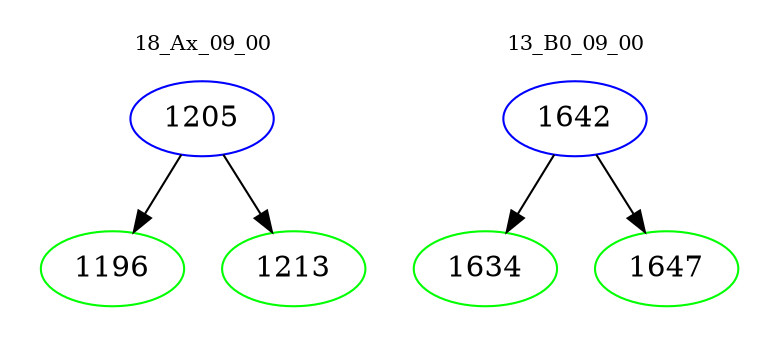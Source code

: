 digraph{
subgraph cluster_0 {
color = white
label = "18_Ax_09_00";
fontsize=10;
T0_1205 [label="1205", color="blue"]
T0_1205 -> T0_1196 [color="black"]
T0_1196 [label="1196", color="green"]
T0_1205 -> T0_1213 [color="black"]
T0_1213 [label="1213", color="green"]
}
subgraph cluster_1 {
color = white
label = "13_B0_09_00";
fontsize=10;
T1_1642 [label="1642", color="blue"]
T1_1642 -> T1_1634 [color="black"]
T1_1634 [label="1634", color="green"]
T1_1642 -> T1_1647 [color="black"]
T1_1647 [label="1647", color="green"]
}
}
